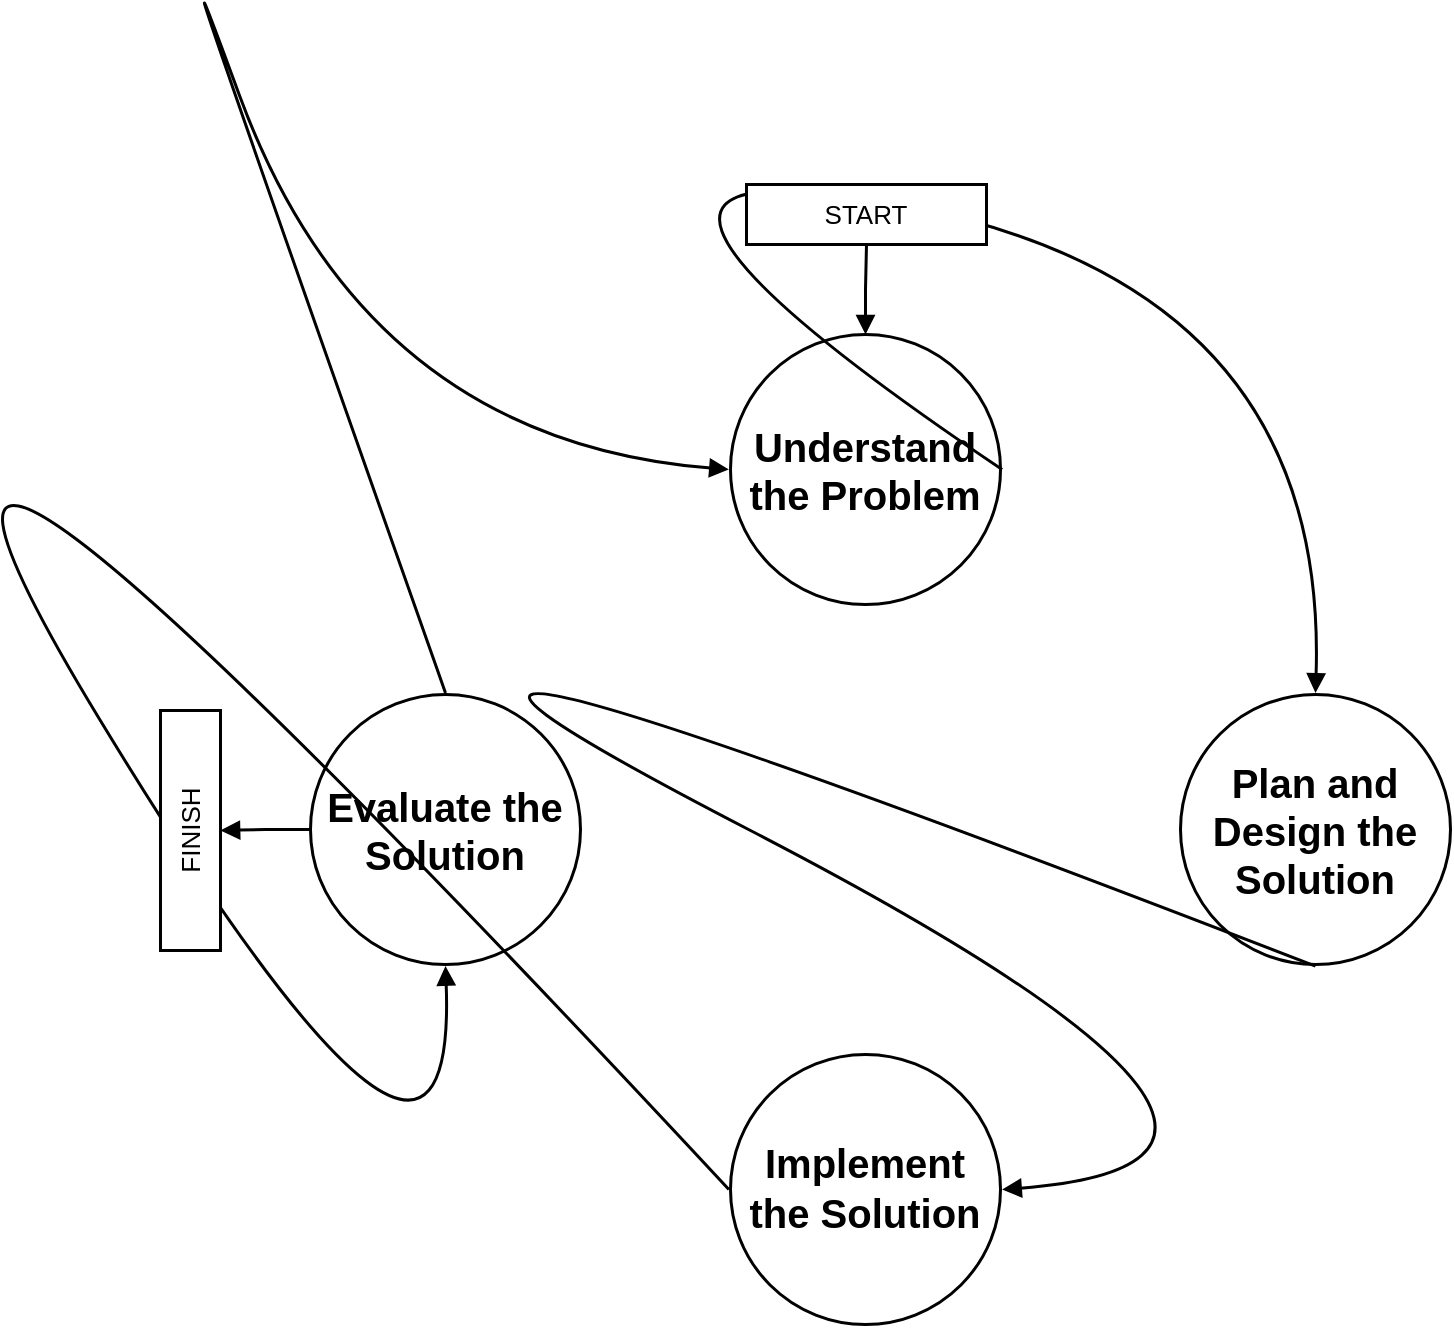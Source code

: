 <?xml version="1.0" encoding="UTF-8"?><mxfile type="Lucidchart-Import" version="17.1.4"><diagram name="Page 1" id="0"><mxGraphModel page="1" pageWidth="1020" pageHeight="1320" grid="1" gridSize="15"><root><mxCell id="0"/><mxCell id="1" parent="0"/><UserObject label="Understand the Problem" lucidchartObjectId="1vRD7fPG6HVK" id="2"><mxCell style="html=1;overflow=block;blockSpacing=1;whiteSpace=wrap;ellipse;fontSize=20;fontColor=default;fontStyle=1;spacing=3.8;strokeOpacity=100;strokeWidth=1.5;" vertex="1" parent="1"><mxGeometry x="309" y="105" width="135" height="135" as="geometry"/></mxCell></UserObject><UserObject label="Plan and Design the Solution" lucidchartObjectId="cwRDt1ubssdw" id="3"><mxCell style="html=1;overflow=block;blockSpacing=1;whiteSpace=wrap;ellipse;fontSize=20;fontColor=default;fontStyle=1;spacing=3.8;strokeOpacity=100;strokeWidth=1.5;" vertex="1" parent="1"><mxGeometry x="534" y="285" width="135" height="135" as="geometry"/></mxCell></UserObject><UserObject label="&lt;div style=&quot;display: flex; justify-content: center; text-align: center; align-items: baseline; font-size: 0; line-height: 1.25;margin-top: -2px;&quot;&gt;&lt;span&gt;&lt;span style=&quot;font-size:20px;color:#000000;font-weight: bold;&quot;&gt;Implement the Solution&lt;/span&gt;&lt;span style=&quot;font-size:16px;color:#000000;&quot;&gt; &lt;/span&gt;&lt;/span&gt;&lt;/div&gt;" lucidchartObjectId="nwRD.wblve0k" id="4"><mxCell style="html=1;overflow=block;blockSpacing=1;whiteSpace=wrap;ellipse;fontSize=13;spacing=3.8;strokeOpacity=100;strokeWidth=1.5;" vertex="1" parent="1"><mxGeometry x="309" y="465" width="135" height="135" as="geometry"/></mxCell></UserObject><UserObject label="Evaluate the Solution" lucidchartObjectId="DwRDPS6QYLx0" id="5"><mxCell style="html=1;overflow=block;blockSpacing=1;whiteSpace=wrap;ellipse;fontSize=20;fontColor=default;fontStyle=1;spacing=3.8;strokeOpacity=100;strokeWidth=1.5;" vertex="1" parent="1"><mxGeometry x="99" y="285" width="135" height="135" as="geometry"/></mxCell></UserObject><UserObject label="" lucidchartObjectId="ExRDLZhRpVPx" id="6"><mxCell style="html=1;jettySize=18;whiteSpace=wrap;overflow=block;blockSpacing=1;fontSize=13;strokeOpacity=100;strokeWidth=1.5;rounded=1;arcSize=0;curved=1;startArrow=none;endArrow=block;endFill=1;exitX=1.006;exitY=0.5;exitPerimeter=0;entryX=0.5;entryY=-0.006;entryPerimeter=0;" edge="1" parent="1" source="2" target="3"><mxGeometry width="100" height="100" relative="1" as="geometry"><Array as="points"><mxPoint x="188"/><mxPoint x="608" y="82"/></Array></mxGeometry></mxCell></UserObject><UserObject label="" lucidchartObjectId="HxRDwJ47j4mZ" id="7"><mxCell style="html=1;jettySize=18;whiteSpace=wrap;overflow=block;blockSpacing=1;fontSize=13;strokeOpacity=100;strokeWidth=1.5;rounded=1;arcSize=0;curved=1;startArrow=none;endArrow=block;endFill=1;exitX=0.5;exitY=1.006;exitPerimeter=0;entryX=1.006;entryY=0.5;entryPerimeter=0;" edge="1" parent="1" source="3" target="4"><mxGeometry width="100" height="100" relative="1" as="geometry"><Array as="points"><mxPoint y="188"/><mxPoint x="638" y="518"/></Array></mxGeometry></mxCell></UserObject><UserObject label="" lucidchartObjectId="JxRD~snsIuc2" id="8"><mxCell style="html=1;jettySize=18;whiteSpace=wrap;overflow=block;blockSpacing=1;fontSize=13;strokeOpacity=100;strokeWidth=1.5;rounded=1;arcSize=0;curved=1;startArrow=none;endArrow=block;endFill=1;exitX=-0.006;exitY=0.5;exitPerimeter=0;entryX=0.5;entryY=1.006;entryPerimeter=0;" edge="1" parent="1" source="4" target="5"><mxGeometry width="100" height="100" relative="1" as="geometry"><Array as="points"><mxPoint x="-187"/><mxPoint x="173" y="593"/></Array></mxGeometry></mxCell></UserObject><UserObject label="" lucidchartObjectId="MxRDpZDubfVG" id="9"><mxCell style="html=1;jettySize=18;whiteSpace=wrap;overflow=block;blockSpacing=1;fontSize=13;strokeOpacity=100;strokeWidth=1.5;rounded=1;arcSize=0;curved=1;startArrow=none;endArrow=block;endFill=1;exitX=0.5;exitY=-0.006;exitPerimeter=0;entryX=-0.006;entryY=0.5;entryPerimeter=0;" edge="1" parent="1" source="5" target="2"><mxGeometry width="100" height="100" relative="1" as="geometry"><Array as="points"><mxPoint y="-187"/><mxPoint x="127" y="158"/></Array></mxGeometry></mxCell></UserObject><UserObject label="" lucidchartObjectId="SxRD0G06SLoR" id="10"><mxCell style="html=1;jettySize=18;whiteSpace=wrap;overflow=block;blockSpacing=1;fontSize=13;strokeOpacity=100;strokeWidth=1.5;rounded=1;arcSize=0;edgeStyle=orthogonalEdgeStyle;startArrow=block;startFill=1;endArrow=none;exitX=0.5;exitY=0;exitPerimeter=0;entryX=0.5;entryY=1;entryPerimeter=0;" edge="1" parent="1" source="2" target="12"><mxGeometry width="100" height="100" relative="1" as="geometry"><Array as="points"/></mxGeometry></mxCell></UserObject><UserObject label="" lucidchartObjectId="ryRDsEUSmxSg" id="11"><mxCell style="html=1;jettySize=18;whiteSpace=wrap;overflow=block;blockSpacing=1;fontSize=13;strokeOpacity=100;strokeWidth=1.5;rounded=1;arcSize=0;edgeStyle=orthogonalEdgeStyle;startArrow=none;endArrow=block;endFill=1;exitX=0;exitY=0.5;exitPerimeter=0;entryX=0.5;entryY=1;entryPerimeter=0;" edge="1" parent="1" source="5" target="13"><mxGeometry width="100" height="100" relative="1" as="geometry"><Array as="points"/></mxGeometry></mxCell></UserObject><UserObject label="START" lucidchartObjectId="PyRDD860kYsM" id="12"><mxCell style="html=1;overflow=block;blockSpacing=1;whiteSpace=wrap;fontSize=13;fontColor=default;spacing=3.8;strokeOpacity=100;strokeWidth=1.5;" vertex="1" parent="1"><mxGeometry x="317" y="30" width="120" height="30" as="geometry"/></mxCell></UserObject><UserObject label="FINISH" lucidchartObjectId="1yRDo~w7MjiM" id="13"><mxCell style="html=1;overflow=block;blockSpacing=1;whiteSpace=wrap;fontSize=13;fontColor=default;spacing=3.8;strokeOpacity=100;rotation=-90;strokeWidth=1.5;" vertex="1" parent="1"><mxGeometry x="-21" y="338" width="120" height="30" as="geometry"/></mxCell></UserObject></root></mxGraphModel></diagram></mxfile>